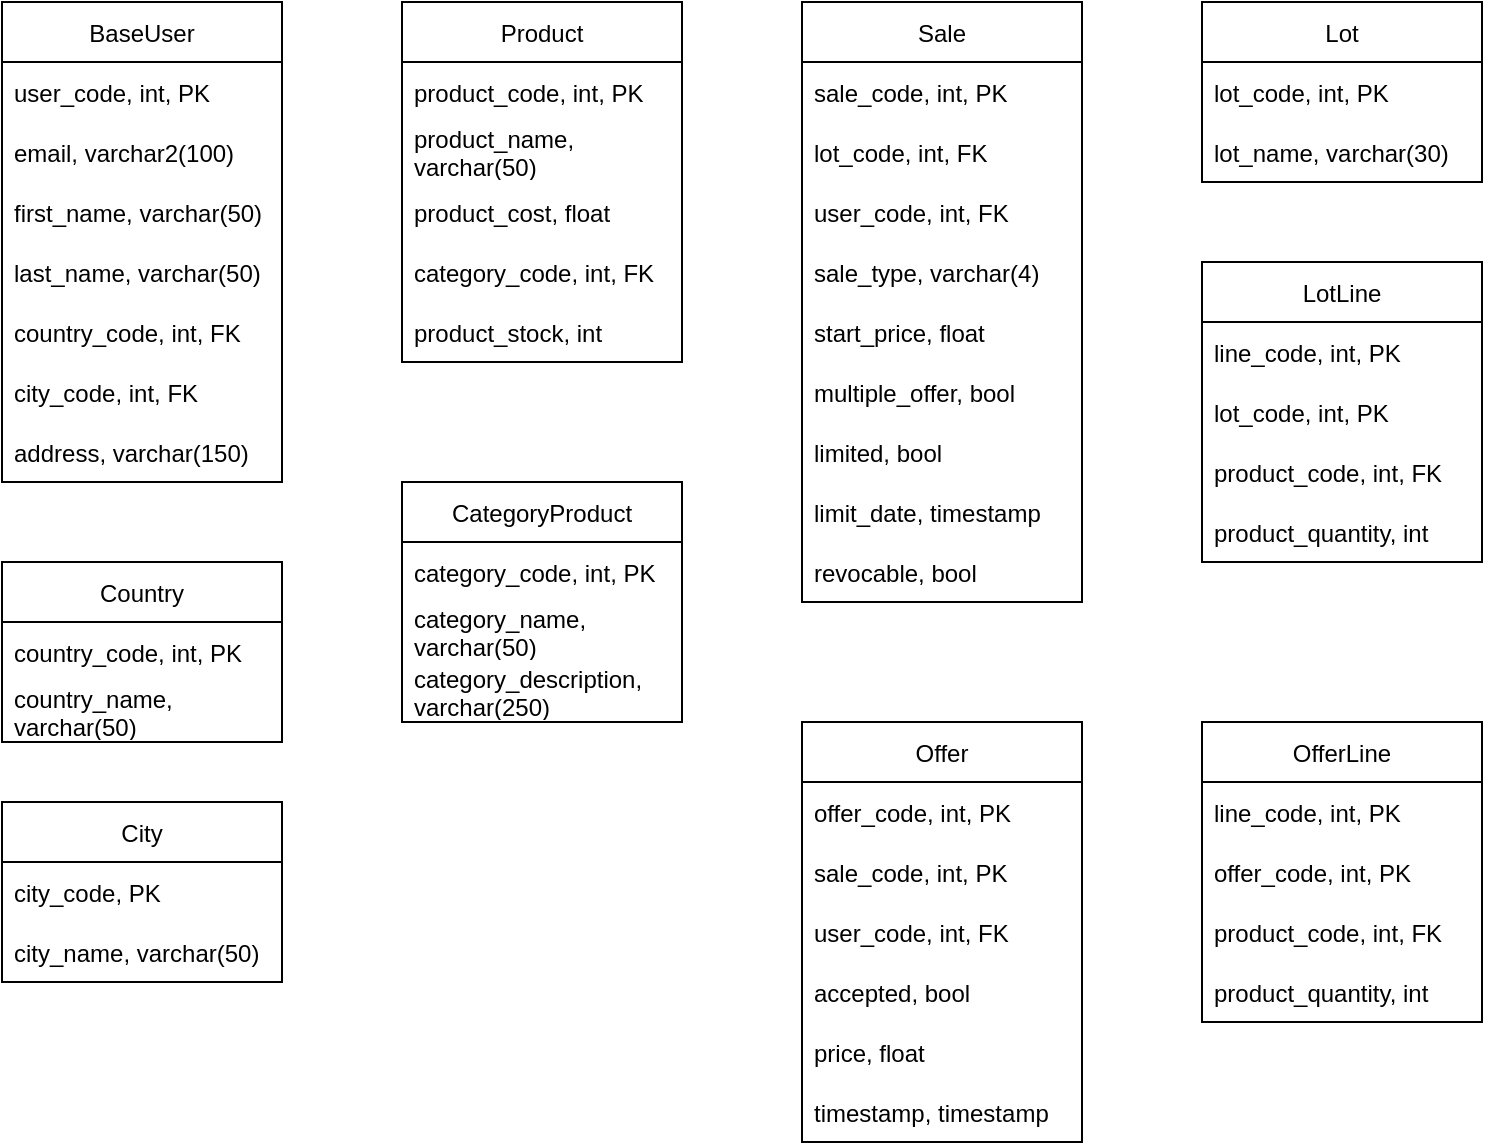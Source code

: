 <mxfile version="16.6.7" type="device"><diagram id="upbELCMo_DN6BCKjy-MA" name="Page-1"><mxGraphModel dx="1186" dy="615" grid="1" gridSize="10" guides="1" tooltips="1" connect="1" arrows="1" fold="1" page="1" pageScale="1" pageWidth="827" pageHeight="1169" math="0" shadow="0"><root><mxCell id="0"/><mxCell id="1" parent="0"/><mxCell id="Lq3NTHfJaEs2QNFKotO4-1" value="BaseUser" style="swimlane;fontStyle=0;childLayout=stackLayout;horizontal=1;startSize=30;horizontalStack=0;resizeParent=1;resizeParentMax=0;resizeLast=0;collapsible=1;marginBottom=0;" vertex="1" parent="1"><mxGeometry x="80" y="40" width="140" height="240" as="geometry"/></mxCell><mxCell id="Lq3NTHfJaEs2QNFKotO4-42" value="user_code, int, PK" style="text;strokeColor=none;fillColor=none;align=left;verticalAlign=middle;spacingLeft=4;spacingRight=4;overflow=hidden;points=[[0,0.5],[1,0.5]];portConstraint=eastwest;rotatable=0;" vertex="1" parent="Lq3NTHfJaEs2QNFKotO4-1"><mxGeometry y="30" width="140" height="30" as="geometry"/></mxCell><mxCell id="Lq3NTHfJaEs2QNFKotO4-2" value="email, varchar2(100)" style="text;strokeColor=none;fillColor=none;align=left;verticalAlign=middle;spacingLeft=4;spacingRight=4;overflow=hidden;points=[[0,0.5],[1,0.5]];portConstraint=eastwest;rotatable=0;" vertex="1" parent="Lq3NTHfJaEs2QNFKotO4-1"><mxGeometry y="60" width="140" height="30" as="geometry"/></mxCell><mxCell id="Lq3NTHfJaEs2QNFKotO4-13" value="first_name, varchar(50)" style="text;strokeColor=none;fillColor=none;align=left;verticalAlign=middle;spacingLeft=4;spacingRight=4;overflow=hidden;points=[[0,0.5],[1,0.5]];portConstraint=eastwest;rotatable=0;" vertex="1" parent="Lq3NTHfJaEs2QNFKotO4-1"><mxGeometry y="90" width="140" height="30" as="geometry"/></mxCell><mxCell id="Lq3NTHfJaEs2QNFKotO4-14" value="last_name, varchar(50)" style="text;strokeColor=none;fillColor=none;align=left;verticalAlign=middle;spacingLeft=4;spacingRight=4;overflow=hidden;points=[[0,0.5],[1,0.5]];portConstraint=eastwest;rotatable=0;" vertex="1" parent="Lq3NTHfJaEs2QNFKotO4-1"><mxGeometry y="120" width="140" height="30" as="geometry"/></mxCell><mxCell id="Lq3NTHfJaEs2QNFKotO4-16" value="country_code, int, FK" style="text;strokeColor=none;fillColor=none;align=left;verticalAlign=middle;spacingLeft=4;spacingRight=4;overflow=hidden;points=[[0,0.5],[1,0.5]];portConstraint=eastwest;rotatable=0;" vertex="1" parent="Lq3NTHfJaEs2QNFKotO4-1"><mxGeometry y="150" width="140" height="30" as="geometry"/></mxCell><mxCell id="Lq3NTHfJaEs2QNFKotO4-17" value="city_code, int, FK" style="text;strokeColor=none;fillColor=none;align=left;verticalAlign=middle;spacingLeft=4;spacingRight=4;overflow=hidden;points=[[0,0.5],[1,0.5]];portConstraint=eastwest;rotatable=0;" vertex="1" parent="Lq3NTHfJaEs2QNFKotO4-1"><mxGeometry y="180" width="140" height="30" as="geometry"/></mxCell><mxCell id="Lq3NTHfJaEs2QNFKotO4-15" value="address, varchar(150)" style="text;strokeColor=none;fillColor=none;align=left;verticalAlign=middle;spacingLeft=4;spacingRight=4;overflow=hidden;points=[[0,0.5],[1,0.5]];portConstraint=eastwest;rotatable=0;" vertex="1" parent="Lq3NTHfJaEs2QNFKotO4-1"><mxGeometry y="210" width="140" height="30" as="geometry"/></mxCell><mxCell id="Lq3NTHfJaEs2QNFKotO4-5" value="Product" style="swimlane;fontStyle=0;childLayout=stackLayout;horizontal=1;startSize=30;horizontalStack=0;resizeParent=1;resizeParentMax=0;resizeLast=0;collapsible=1;marginBottom=0;" vertex="1" parent="1"><mxGeometry x="280" y="40" width="140" height="180" as="geometry"/></mxCell><mxCell id="Lq3NTHfJaEs2QNFKotO4-6" value="product_code, int, PK" style="text;strokeColor=none;fillColor=none;align=left;verticalAlign=middle;spacingLeft=4;spacingRight=4;overflow=hidden;points=[[0,0.5],[1,0.5]];portConstraint=eastwest;rotatable=0;" vertex="1" parent="Lq3NTHfJaEs2QNFKotO4-5"><mxGeometry y="30" width="140" height="30" as="geometry"/></mxCell><mxCell id="Lq3NTHfJaEs2QNFKotO4-7" value="product_name,&#xA;varchar(50)" style="text;strokeColor=none;fillColor=none;align=left;verticalAlign=middle;spacingLeft=4;spacingRight=4;overflow=hidden;points=[[0,0.5],[1,0.5]];portConstraint=eastwest;rotatable=0;" vertex="1" parent="Lq3NTHfJaEs2QNFKotO4-5"><mxGeometry y="60" width="140" height="30" as="geometry"/></mxCell><mxCell id="Lq3NTHfJaEs2QNFKotO4-8" value="product_cost, float" style="text;strokeColor=none;fillColor=none;align=left;verticalAlign=middle;spacingLeft=4;spacingRight=4;overflow=hidden;points=[[0,0.5],[1,0.5]];portConstraint=eastwest;rotatable=0;" vertex="1" parent="Lq3NTHfJaEs2QNFKotO4-5"><mxGeometry y="90" width="140" height="30" as="geometry"/></mxCell><mxCell id="Lq3NTHfJaEs2QNFKotO4-31" value="category_code, int, FK" style="text;strokeColor=none;fillColor=none;align=left;verticalAlign=middle;spacingLeft=4;spacingRight=4;overflow=hidden;points=[[0,0.5],[1,0.5]];portConstraint=eastwest;rotatable=0;" vertex="1" parent="Lq3NTHfJaEs2QNFKotO4-5"><mxGeometry y="120" width="140" height="30" as="geometry"/></mxCell><mxCell id="Lq3NTHfJaEs2QNFKotO4-32" value="product_stock, int" style="text;strokeColor=none;fillColor=none;align=left;verticalAlign=middle;spacingLeft=4;spacingRight=4;overflow=hidden;points=[[0,0.5],[1,0.5]];portConstraint=eastwest;rotatable=0;" vertex="1" parent="Lq3NTHfJaEs2QNFKotO4-5"><mxGeometry y="150" width="140" height="30" as="geometry"/></mxCell><mxCell id="Lq3NTHfJaEs2QNFKotO4-9" value="CategoryProduct" style="swimlane;fontStyle=0;childLayout=stackLayout;horizontal=1;startSize=30;horizontalStack=0;resizeParent=1;resizeParentMax=0;resizeLast=0;collapsible=1;marginBottom=0;" vertex="1" parent="1"><mxGeometry x="280" y="280" width="140" height="120" as="geometry"/></mxCell><mxCell id="Lq3NTHfJaEs2QNFKotO4-30" value="category_code, int, PK" style="text;strokeColor=none;fillColor=none;align=left;verticalAlign=middle;spacingLeft=4;spacingRight=4;overflow=hidden;points=[[0,0.5],[1,0.5]];portConstraint=eastwest;rotatable=0;" vertex="1" parent="Lq3NTHfJaEs2QNFKotO4-9"><mxGeometry y="30" width="140" height="30" as="geometry"/></mxCell><mxCell id="Lq3NTHfJaEs2QNFKotO4-10" value="category_name,&#xA; varchar(50)" style="text;strokeColor=none;fillColor=none;align=left;verticalAlign=middle;spacingLeft=4;spacingRight=4;overflow=hidden;points=[[0,0.5],[1,0.5]];portConstraint=eastwest;rotatable=0;" vertex="1" parent="Lq3NTHfJaEs2QNFKotO4-9"><mxGeometry y="60" width="140" height="30" as="geometry"/></mxCell><mxCell id="Lq3NTHfJaEs2QNFKotO4-11" value="category_description, &#xA;varchar(250)" style="text;strokeColor=none;fillColor=none;align=left;verticalAlign=middle;spacingLeft=4;spacingRight=4;overflow=hidden;points=[[0,0.5],[1,0.5]];portConstraint=eastwest;rotatable=0;" vertex="1" parent="Lq3NTHfJaEs2QNFKotO4-9"><mxGeometry y="90" width="140" height="30" as="geometry"/></mxCell><mxCell id="Lq3NTHfJaEs2QNFKotO4-18" value="Country" style="swimlane;fontStyle=0;childLayout=stackLayout;horizontal=1;startSize=30;horizontalStack=0;resizeParent=1;resizeParentMax=0;resizeLast=0;collapsible=1;marginBottom=0;" vertex="1" parent="1"><mxGeometry x="80" y="320" width="140" height="90" as="geometry"/></mxCell><mxCell id="Lq3NTHfJaEs2QNFKotO4-19" value="country_code, int, PK" style="text;strokeColor=none;fillColor=none;align=left;verticalAlign=middle;spacingLeft=4;spacingRight=4;overflow=hidden;points=[[0,0.5],[1,0.5]];portConstraint=eastwest;rotatable=0;" vertex="1" parent="Lq3NTHfJaEs2QNFKotO4-18"><mxGeometry y="30" width="140" height="30" as="geometry"/></mxCell><mxCell id="Lq3NTHfJaEs2QNFKotO4-20" value="country_name, &#xA;varchar(50)" style="text;strokeColor=none;fillColor=none;align=left;verticalAlign=middle;spacingLeft=4;spacingRight=4;overflow=hidden;points=[[0,0.5],[1,0.5]];portConstraint=eastwest;rotatable=0;" vertex="1" parent="Lq3NTHfJaEs2QNFKotO4-18"><mxGeometry y="60" width="140" height="30" as="geometry"/></mxCell><mxCell id="Lq3NTHfJaEs2QNFKotO4-23" value="City" style="swimlane;fontStyle=0;childLayout=stackLayout;horizontal=1;startSize=30;horizontalStack=0;resizeParent=1;resizeParentMax=0;resizeLast=0;collapsible=1;marginBottom=0;" vertex="1" parent="1"><mxGeometry x="80" y="440" width="140" height="90" as="geometry"/></mxCell><mxCell id="Lq3NTHfJaEs2QNFKotO4-24" value="city_code, PK" style="text;strokeColor=none;fillColor=none;align=left;verticalAlign=middle;spacingLeft=4;spacingRight=4;overflow=hidden;points=[[0,0.5],[1,0.5]];portConstraint=eastwest;rotatable=0;" vertex="1" parent="Lq3NTHfJaEs2QNFKotO4-23"><mxGeometry y="30" width="140" height="30" as="geometry"/></mxCell><mxCell id="Lq3NTHfJaEs2QNFKotO4-25" value="city_name, varchar(50)" style="text;strokeColor=none;fillColor=none;align=left;verticalAlign=middle;spacingLeft=4;spacingRight=4;overflow=hidden;points=[[0,0.5],[1,0.5]];portConstraint=eastwest;rotatable=0;" vertex="1" parent="Lq3NTHfJaEs2QNFKotO4-23"><mxGeometry y="60" width="140" height="30" as="geometry"/></mxCell><mxCell id="Lq3NTHfJaEs2QNFKotO4-33" value="Sale" style="swimlane;fontStyle=0;childLayout=stackLayout;horizontal=1;startSize=30;horizontalStack=0;resizeParent=1;resizeParentMax=0;resizeLast=0;collapsible=1;marginBottom=0;" vertex="1" parent="1"><mxGeometry x="480" y="40" width="140" height="300" as="geometry"/></mxCell><mxCell id="Lq3NTHfJaEs2QNFKotO4-34" value="sale_code, int, PK" style="text;strokeColor=none;fillColor=none;align=left;verticalAlign=middle;spacingLeft=4;spacingRight=4;overflow=hidden;points=[[0,0.5],[1,0.5]];portConstraint=eastwest;rotatable=0;" vertex="1" parent="Lq3NTHfJaEs2QNFKotO4-33"><mxGeometry y="30" width="140" height="30" as="geometry"/></mxCell><mxCell id="Lq3NTHfJaEs2QNFKotO4-35" value="lot_code, int, FK" style="text;strokeColor=none;fillColor=none;align=left;verticalAlign=middle;spacingLeft=4;spacingRight=4;overflow=hidden;points=[[0,0.5],[1,0.5]];portConstraint=eastwest;rotatable=0;" vertex="1" parent="Lq3NTHfJaEs2QNFKotO4-33"><mxGeometry y="60" width="140" height="30" as="geometry"/></mxCell><mxCell id="Lq3NTHfJaEs2QNFKotO4-41" value="user_code, int, FK" style="text;strokeColor=none;fillColor=none;align=left;verticalAlign=middle;spacingLeft=4;spacingRight=4;overflow=hidden;points=[[0,0.5],[1,0.5]];portConstraint=eastwest;rotatable=0;" vertex="1" parent="Lq3NTHfJaEs2QNFKotO4-33"><mxGeometry y="90" width="140" height="30" as="geometry"/></mxCell><mxCell id="Lq3NTHfJaEs2QNFKotO4-49" value="sale_type, varchar(4)" style="text;strokeColor=none;fillColor=none;align=left;verticalAlign=middle;spacingLeft=4;spacingRight=4;overflow=hidden;points=[[0,0.5],[1,0.5]];portConstraint=eastwest;rotatable=0;" vertex="1" parent="Lq3NTHfJaEs2QNFKotO4-33"><mxGeometry y="120" width="140" height="30" as="geometry"/></mxCell><mxCell id="Lq3NTHfJaEs2QNFKotO4-50" value="start_price, float" style="text;strokeColor=none;fillColor=none;align=left;verticalAlign=middle;spacingLeft=4;spacingRight=4;overflow=hidden;points=[[0,0.5],[1,0.5]];portConstraint=eastwest;rotatable=0;" vertex="1" parent="Lq3NTHfJaEs2QNFKotO4-33"><mxGeometry y="150" width="140" height="30" as="geometry"/></mxCell><mxCell id="Lq3NTHfJaEs2QNFKotO4-52" value="multiple_offer, bool" style="text;strokeColor=none;fillColor=none;align=left;verticalAlign=middle;spacingLeft=4;spacingRight=4;overflow=hidden;points=[[0,0.5],[1,0.5]];portConstraint=eastwest;rotatable=0;" vertex="1" parent="Lq3NTHfJaEs2QNFKotO4-33"><mxGeometry y="180" width="140" height="30" as="geometry"/></mxCell><mxCell id="Lq3NTHfJaEs2QNFKotO4-53" value="limited, bool" style="text;strokeColor=none;fillColor=none;align=left;verticalAlign=middle;spacingLeft=4;spacingRight=4;overflow=hidden;points=[[0,0.5],[1,0.5]];portConstraint=eastwest;rotatable=0;" vertex="1" parent="Lq3NTHfJaEs2QNFKotO4-33"><mxGeometry y="210" width="140" height="30" as="geometry"/></mxCell><mxCell id="Lq3NTHfJaEs2QNFKotO4-54" value="limit_date, timestamp" style="text;strokeColor=none;fillColor=none;align=left;verticalAlign=middle;spacingLeft=4;spacingRight=4;overflow=hidden;points=[[0,0.5],[1,0.5]];portConstraint=eastwest;rotatable=0;" vertex="1" parent="Lq3NTHfJaEs2QNFKotO4-33"><mxGeometry y="240" width="140" height="30" as="geometry"/></mxCell><mxCell id="Lq3NTHfJaEs2QNFKotO4-55" value="revocable, bool" style="text;strokeColor=none;fillColor=none;align=left;verticalAlign=middle;spacingLeft=4;spacingRight=4;overflow=hidden;points=[[0,0.5],[1,0.5]];portConstraint=eastwest;rotatable=0;" vertex="1" parent="Lq3NTHfJaEs2QNFKotO4-33"><mxGeometry y="270" width="140" height="30" as="geometry"/></mxCell><mxCell id="Lq3NTHfJaEs2QNFKotO4-37" value="Offer" style="swimlane;fontStyle=0;childLayout=stackLayout;horizontal=1;startSize=30;horizontalStack=0;resizeParent=1;resizeParentMax=0;resizeLast=0;collapsible=1;marginBottom=0;" vertex="1" parent="1"><mxGeometry x="480" y="400" width="140" height="210" as="geometry"/></mxCell><mxCell id="Lq3NTHfJaEs2QNFKotO4-38" value="offer_code, int, PK" style="text;strokeColor=none;fillColor=none;align=left;verticalAlign=middle;spacingLeft=4;spacingRight=4;overflow=hidden;points=[[0,0.5],[1,0.5]];portConstraint=eastwest;rotatable=0;" vertex="1" parent="Lq3NTHfJaEs2QNFKotO4-37"><mxGeometry y="30" width="140" height="30" as="geometry"/></mxCell><mxCell id="Lq3NTHfJaEs2QNFKotO4-39" value="sale_code, int, PK" style="text;strokeColor=none;fillColor=none;align=left;verticalAlign=middle;spacingLeft=4;spacingRight=4;overflow=hidden;points=[[0,0.5],[1,0.5]];portConstraint=eastwest;rotatable=0;" vertex="1" parent="Lq3NTHfJaEs2QNFKotO4-37"><mxGeometry y="60" width="140" height="30" as="geometry"/></mxCell><mxCell id="Lq3NTHfJaEs2QNFKotO4-43" value="user_code, int, FK" style="text;strokeColor=none;fillColor=none;align=left;verticalAlign=middle;spacingLeft=4;spacingRight=4;overflow=hidden;points=[[0,0.5],[1,0.5]];portConstraint=eastwest;rotatable=0;" vertex="1" parent="Lq3NTHfJaEs2QNFKotO4-37"><mxGeometry y="90" width="140" height="30" as="geometry"/></mxCell><mxCell id="Lq3NTHfJaEs2QNFKotO4-51" value="accepted, bool" style="text;strokeColor=none;fillColor=none;align=left;verticalAlign=middle;spacingLeft=4;spacingRight=4;overflow=hidden;points=[[0,0.5],[1,0.5]];portConstraint=eastwest;rotatable=0;" vertex="1" parent="Lq3NTHfJaEs2QNFKotO4-37"><mxGeometry y="120" width="140" height="30" as="geometry"/></mxCell><mxCell id="Lq3NTHfJaEs2QNFKotO4-56" value="price, float" style="text;strokeColor=none;fillColor=none;align=left;verticalAlign=middle;spacingLeft=4;spacingRight=4;overflow=hidden;points=[[0,0.5],[1,0.5]];portConstraint=eastwest;rotatable=0;" vertex="1" parent="Lq3NTHfJaEs2QNFKotO4-37"><mxGeometry y="150" width="140" height="30" as="geometry"/></mxCell><mxCell id="Lq3NTHfJaEs2QNFKotO4-57" value="timestamp, timestamp" style="text;strokeColor=none;fillColor=none;align=left;verticalAlign=middle;spacingLeft=4;spacingRight=4;overflow=hidden;points=[[0,0.5],[1,0.5]];portConstraint=eastwest;rotatable=0;" vertex="1" parent="Lq3NTHfJaEs2QNFKotO4-37"><mxGeometry y="180" width="140" height="30" as="geometry"/></mxCell><mxCell id="Lq3NTHfJaEs2QNFKotO4-58" value="Lot" style="swimlane;fontStyle=0;childLayout=stackLayout;horizontal=1;startSize=30;horizontalStack=0;resizeParent=1;resizeParentMax=0;resizeLast=0;collapsible=1;marginBottom=0;" vertex="1" parent="1"><mxGeometry x="680" y="40" width="140" height="90" as="geometry"/></mxCell><mxCell id="Lq3NTHfJaEs2QNFKotO4-59" value="lot_code, int, PK" style="text;strokeColor=none;fillColor=none;align=left;verticalAlign=middle;spacingLeft=4;spacingRight=4;overflow=hidden;points=[[0,0.5],[1,0.5]];portConstraint=eastwest;rotatable=0;" vertex="1" parent="Lq3NTHfJaEs2QNFKotO4-58"><mxGeometry y="30" width="140" height="30" as="geometry"/></mxCell><mxCell id="Lq3NTHfJaEs2QNFKotO4-61" value="lot_name, varchar(30)" style="text;strokeColor=none;fillColor=none;align=left;verticalAlign=middle;spacingLeft=4;spacingRight=4;overflow=hidden;points=[[0,0.5],[1,0.5]];portConstraint=eastwest;rotatable=0;" vertex="1" parent="Lq3NTHfJaEs2QNFKotO4-58"><mxGeometry y="60" width="140" height="30" as="geometry"/></mxCell><mxCell id="Lq3NTHfJaEs2QNFKotO4-62" value="LotLine" style="swimlane;fontStyle=0;childLayout=stackLayout;horizontal=1;startSize=30;horizontalStack=0;resizeParent=1;resizeParentMax=0;resizeLast=0;collapsible=1;marginBottom=0;" vertex="1" parent="1"><mxGeometry x="680" y="170" width="140" height="150" as="geometry"/></mxCell><mxCell id="Lq3NTHfJaEs2QNFKotO4-63" value="line_code, int, PK" style="text;strokeColor=none;fillColor=none;align=left;verticalAlign=middle;spacingLeft=4;spacingRight=4;overflow=hidden;points=[[0,0.5],[1,0.5]];portConstraint=eastwest;rotatable=0;" vertex="1" parent="Lq3NTHfJaEs2QNFKotO4-62"><mxGeometry y="30" width="140" height="30" as="geometry"/></mxCell><mxCell id="Lq3NTHfJaEs2QNFKotO4-64" value="lot_code, int, PK" style="text;strokeColor=none;fillColor=none;align=left;verticalAlign=middle;spacingLeft=4;spacingRight=4;overflow=hidden;points=[[0,0.5],[1,0.5]];portConstraint=eastwest;rotatable=0;" vertex="1" parent="Lq3NTHfJaEs2QNFKotO4-62"><mxGeometry y="60" width="140" height="30" as="geometry"/></mxCell><mxCell id="Lq3NTHfJaEs2QNFKotO4-65" value="product_code, int, FK" style="text;strokeColor=none;fillColor=none;align=left;verticalAlign=middle;spacingLeft=4;spacingRight=4;overflow=hidden;points=[[0,0.5],[1,0.5]];portConstraint=eastwest;rotatable=0;" vertex="1" parent="Lq3NTHfJaEs2QNFKotO4-62"><mxGeometry y="90" width="140" height="30" as="geometry"/></mxCell><mxCell id="Lq3NTHfJaEs2QNFKotO4-66" value="product_quantity, int" style="text;strokeColor=none;fillColor=none;align=left;verticalAlign=middle;spacingLeft=4;spacingRight=4;overflow=hidden;points=[[0,0.5],[1,0.5]];portConstraint=eastwest;rotatable=0;" vertex="1" parent="Lq3NTHfJaEs2QNFKotO4-62"><mxGeometry y="120" width="140" height="30" as="geometry"/></mxCell><mxCell id="Lq3NTHfJaEs2QNFKotO4-68" value="OfferLine" style="swimlane;fontStyle=0;childLayout=stackLayout;horizontal=1;startSize=30;horizontalStack=0;resizeParent=1;resizeParentMax=0;resizeLast=0;collapsible=1;marginBottom=0;" vertex="1" parent="1"><mxGeometry x="680" y="400" width="140" height="150" as="geometry"/></mxCell><mxCell id="Lq3NTHfJaEs2QNFKotO4-69" value="line_code, int, PK" style="text;strokeColor=none;fillColor=none;align=left;verticalAlign=middle;spacingLeft=4;spacingRight=4;overflow=hidden;points=[[0,0.5],[1,0.5]];portConstraint=eastwest;rotatable=0;" vertex="1" parent="Lq3NTHfJaEs2QNFKotO4-68"><mxGeometry y="30" width="140" height="30" as="geometry"/></mxCell><mxCell id="Lq3NTHfJaEs2QNFKotO4-70" value="offer_code, int, PK" style="text;strokeColor=none;fillColor=none;align=left;verticalAlign=middle;spacingLeft=4;spacingRight=4;overflow=hidden;points=[[0,0.5],[1,0.5]];portConstraint=eastwest;rotatable=0;" vertex="1" parent="Lq3NTHfJaEs2QNFKotO4-68"><mxGeometry y="60" width="140" height="30" as="geometry"/></mxCell><mxCell id="Lq3NTHfJaEs2QNFKotO4-72" value="product_code, int, FK" style="text;strokeColor=none;fillColor=none;align=left;verticalAlign=middle;spacingLeft=4;spacingRight=4;overflow=hidden;points=[[0,0.5],[1,0.5]];portConstraint=eastwest;rotatable=0;" vertex="1" parent="Lq3NTHfJaEs2QNFKotO4-68"><mxGeometry y="90" width="140" height="30" as="geometry"/></mxCell><mxCell id="Lq3NTHfJaEs2QNFKotO4-73" value="product_quantity, int" style="text;strokeColor=none;fillColor=none;align=left;verticalAlign=middle;spacingLeft=4;spacingRight=4;overflow=hidden;points=[[0,0.5],[1,0.5]];portConstraint=eastwest;rotatable=0;" vertex="1" parent="Lq3NTHfJaEs2QNFKotO4-68"><mxGeometry y="120" width="140" height="30" as="geometry"/></mxCell></root></mxGraphModel></diagram></mxfile>